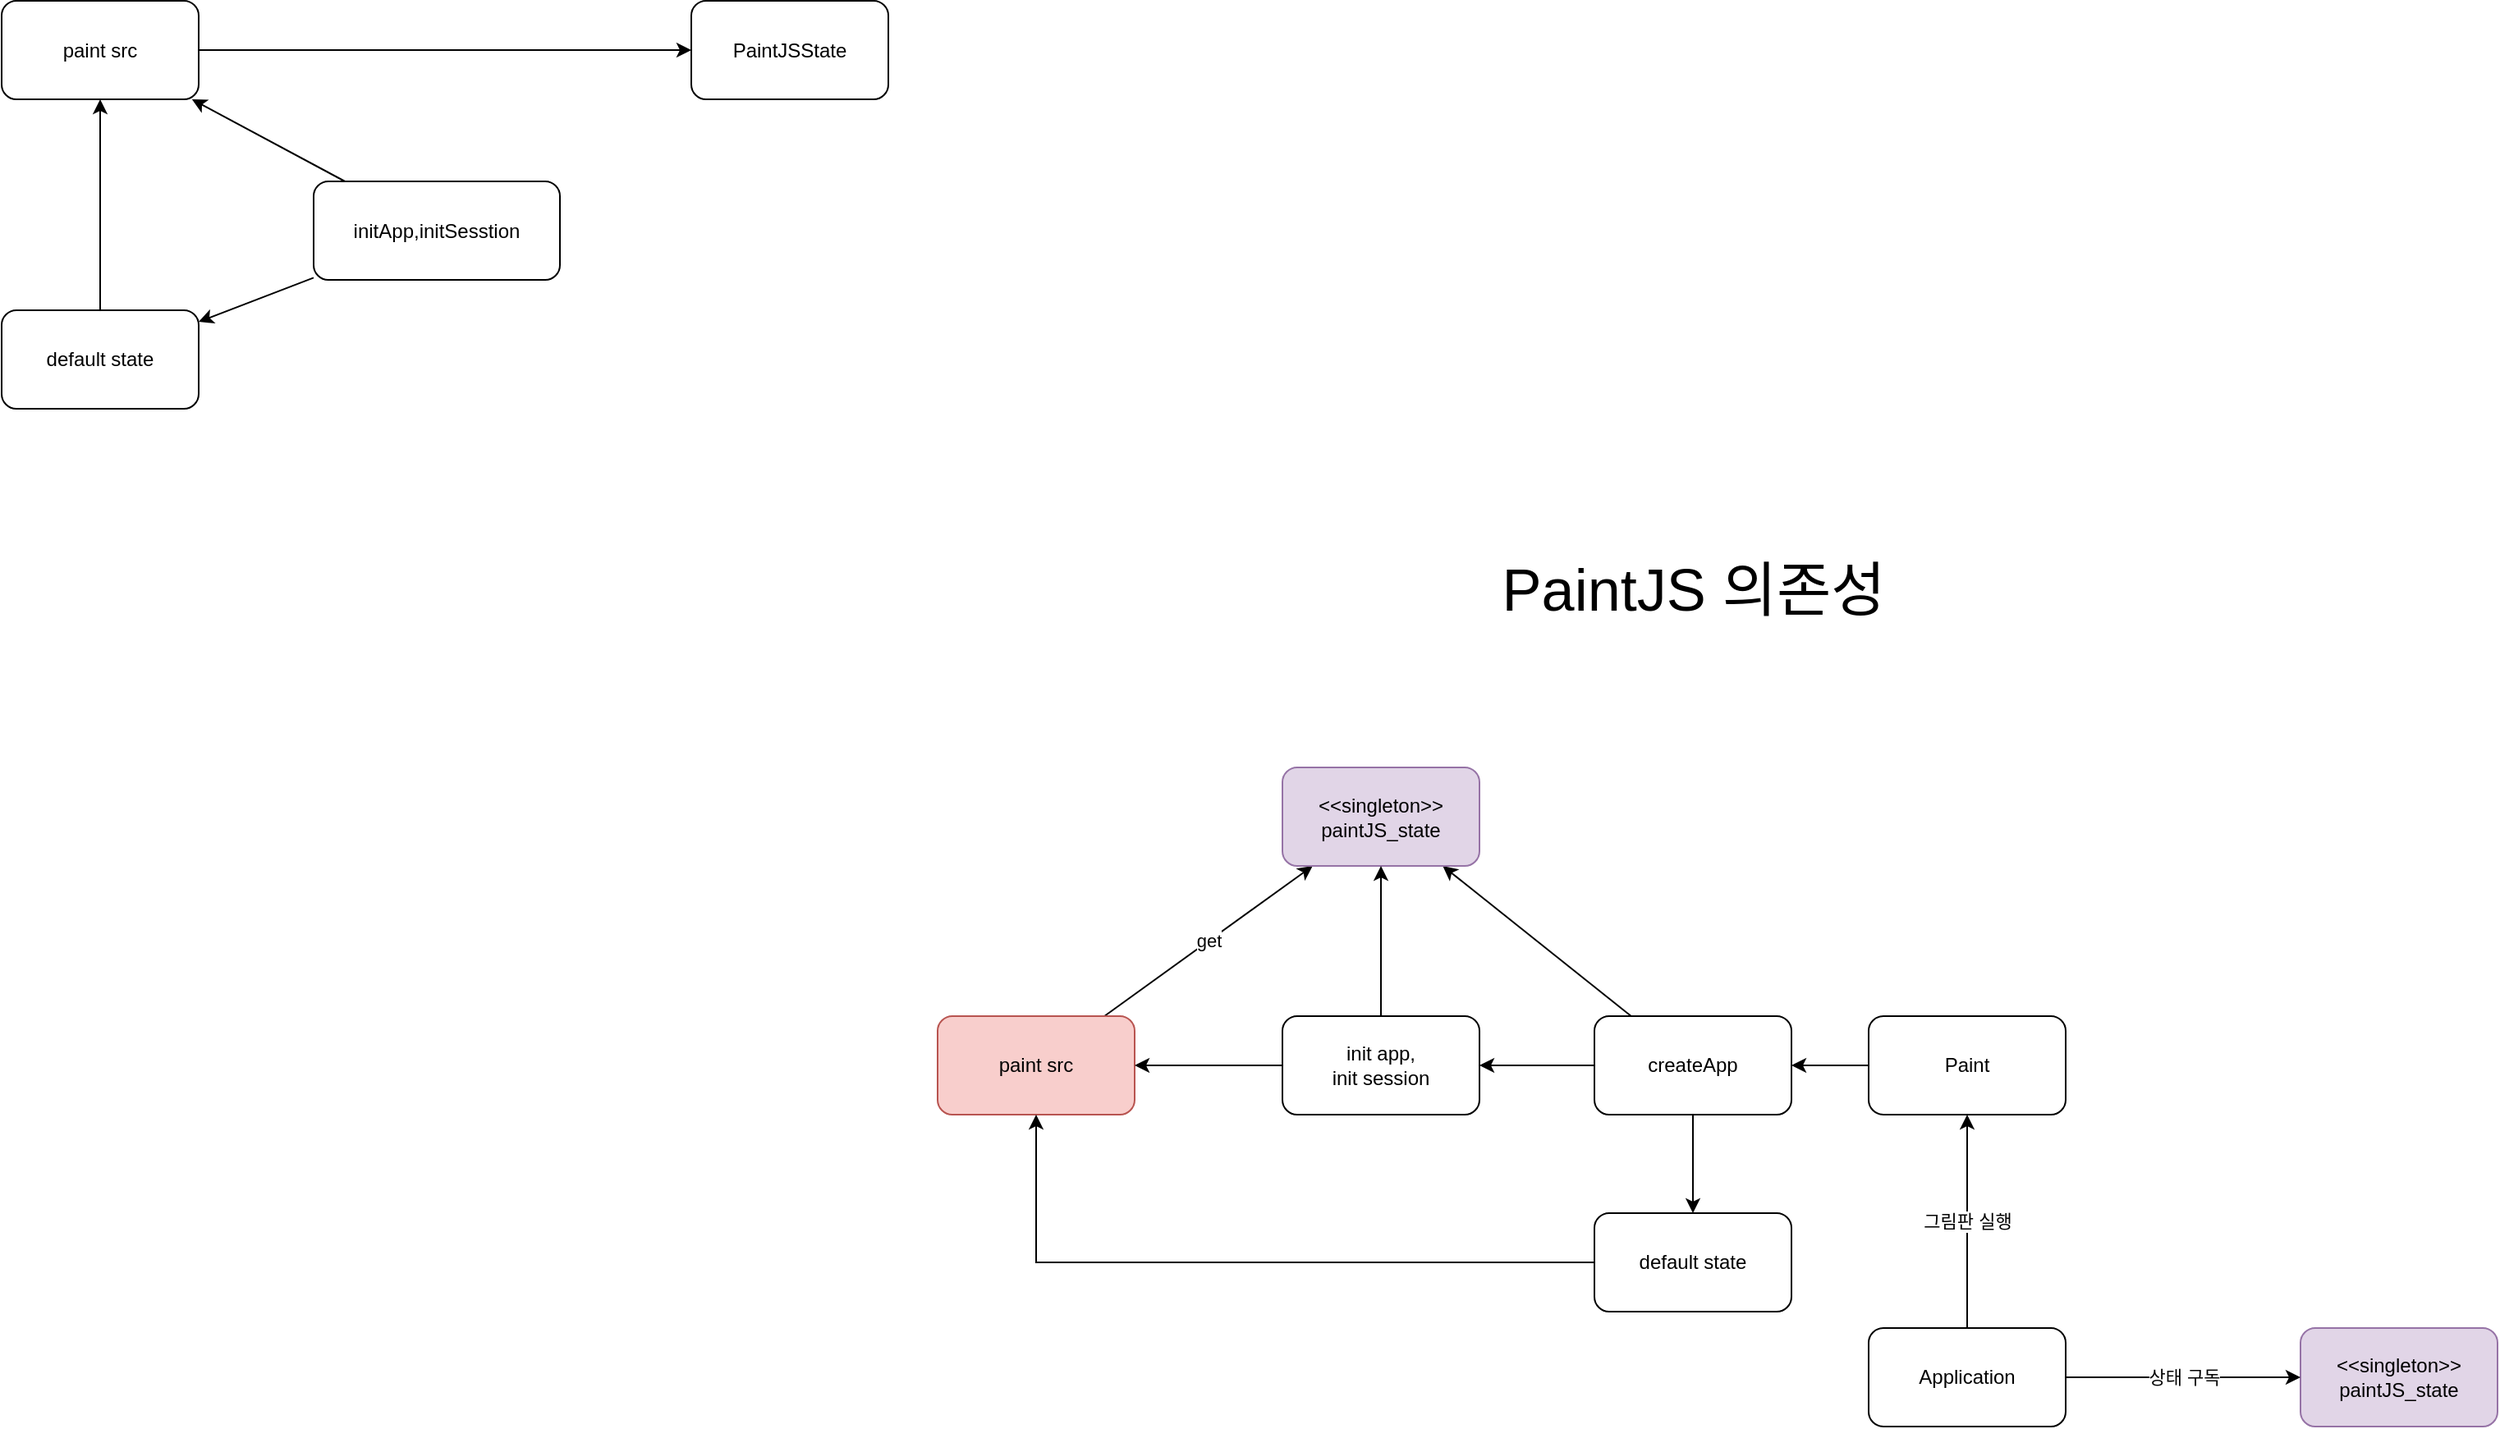 <mxfile version="25.0.1">
  <diagram name="페이지-1" id="R6UscsuwygDOBOQ2WdLZ">
    <mxGraphModel dx="1816" dy="479" grid="1" gridSize="10" guides="1" tooltips="1" connect="1" arrows="1" fold="1" page="1" pageScale="1" pageWidth="827" pageHeight="1169" math="0" shadow="0">
      <root>
        <mxCell id="0" />
        <mxCell id="1" parent="0" />
        <mxCell id="ijIBmjhym2byQwiykt7W-40" value="PaintJSState" style="rounded=1;whiteSpace=wrap;html=1;" parent="1" vertex="1">
          <mxGeometry x="-10" y="41.5" width="120" height="60" as="geometry" />
        </mxCell>
        <mxCell id="ijIBmjhym2byQwiykt7W-41" style="edgeStyle=orthogonalEdgeStyle;rounded=0;orthogonalLoop=1;jettySize=auto;html=1;" parent="1" source="ijIBmjhym2byQwiykt7W-42" target="ijIBmjhym2byQwiykt7W-40" edge="1">
          <mxGeometry relative="1" as="geometry" />
        </mxCell>
        <mxCell id="ijIBmjhym2byQwiykt7W-42" value="paint src" style="rounded=1;whiteSpace=wrap;html=1;" parent="1" vertex="1">
          <mxGeometry x="-430" y="41.5" width="120" height="60" as="geometry" />
        </mxCell>
        <mxCell id="ijIBmjhym2byQwiykt7W-43" style="edgeStyle=orthogonalEdgeStyle;rounded=0;orthogonalLoop=1;jettySize=auto;html=1;" parent="1" source="ijIBmjhym2byQwiykt7W-47" target="ijIBmjhym2byQwiykt7W-42" edge="1">
          <mxGeometry relative="1" as="geometry">
            <mxPoint x="-370" y="231.5" as="sourcePoint" />
          </mxGeometry>
        </mxCell>
        <mxCell id="ijIBmjhym2byQwiykt7W-44" style="rounded=0;orthogonalLoop=1;jettySize=auto;html=1;" parent="1" source="ijIBmjhym2byQwiykt7W-46" target="ijIBmjhym2byQwiykt7W-42" edge="1">
          <mxGeometry relative="1" as="geometry" />
        </mxCell>
        <mxCell id="ijIBmjhym2byQwiykt7W-45" style="rounded=0;orthogonalLoop=1;jettySize=auto;html=1;" parent="1" source="ijIBmjhym2byQwiykt7W-46" target="ijIBmjhym2byQwiykt7W-47" edge="1">
          <mxGeometry relative="1" as="geometry">
            <mxPoint x="-310" y="238.5" as="targetPoint" />
          </mxGeometry>
        </mxCell>
        <mxCell id="ijIBmjhym2byQwiykt7W-46" value="initApp,initSesstion" style="rounded=1;whiteSpace=wrap;html=1;" parent="1" vertex="1">
          <mxGeometry x="-240" y="151.5" width="150" height="60" as="geometry" />
        </mxCell>
        <mxCell id="ijIBmjhym2byQwiykt7W-47" value="default state" style="rounded=1;whiteSpace=wrap;html=1;" parent="1" vertex="1">
          <mxGeometry x="-430" y="230" width="120" height="60" as="geometry" />
        </mxCell>
        <mxCell id="ijIBmjhym2byQwiykt7W-90" style="edgeStyle=orthogonalEdgeStyle;rounded=0;orthogonalLoop=1;jettySize=auto;html=1;" parent="1" source="ijIBmjhym2byQwiykt7W-66" target="ijIBmjhym2byQwiykt7W-89" edge="1">
          <mxGeometry relative="1" as="geometry" />
        </mxCell>
        <mxCell id="ijIBmjhym2byQwiykt7W-66" value="Paint" style="rounded=1;whiteSpace=wrap;html=1;" parent="1" vertex="1">
          <mxGeometry x="707" y="660" width="120" height="60" as="geometry" />
        </mxCell>
        <mxCell id="ijIBmjhym2byQwiykt7W-120" value="get" style="rounded=0;orthogonalLoop=1;jettySize=auto;html=1;" parent="1" source="ijIBmjhym2byQwiykt7W-88" target="ijIBmjhym2byQwiykt7W-112" edge="1">
          <mxGeometry relative="1" as="geometry" />
        </mxCell>
        <mxCell id="ijIBmjhym2byQwiykt7W-88" value="paint src" style="rounded=1;whiteSpace=wrap;html=1;fillColor=#f8cecc;strokeColor=#b85450;" parent="1" vertex="1">
          <mxGeometry x="140" y="660" width="120" height="60" as="geometry" />
        </mxCell>
        <mxCell id="ijIBmjhym2byQwiykt7W-91" style="edgeStyle=orthogonalEdgeStyle;rounded=0;orthogonalLoop=1;jettySize=auto;html=1;" parent="1" source="ijIBmjhym2byQwiykt7W-89" target="XYFyysq1rzf5MoELiQKB-8" edge="1">
          <mxGeometry relative="1" as="geometry">
            <mxPoint x="540" y="790" as="targetPoint" />
          </mxGeometry>
        </mxCell>
        <mxCell id="ijIBmjhym2byQwiykt7W-115" value="" style="rounded=0;orthogonalLoop=1;jettySize=auto;html=1;" parent="1" source="ijIBmjhym2byQwiykt7W-89" target="ijIBmjhym2byQwiykt7W-112" edge="1">
          <mxGeometry relative="1" as="geometry" />
        </mxCell>
        <mxCell id="ijIBmjhym2byQwiykt7W-89" value="createApp" style="rounded=1;whiteSpace=wrap;html=1;" parent="1" vertex="1">
          <mxGeometry x="540" y="660" width="120" height="60" as="geometry" />
        </mxCell>
        <mxCell id="ijIBmjhym2byQwiykt7W-110" value="&amp;lt;&amp;lt;singleton&amp;gt;&amp;gt;&lt;br&gt;paintJS_state" style="rounded=1;whiteSpace=wrap;html=1;fillColor=#e1d5e7;strokeColor=#9673a6;" parent="1" vertex="1">
          <mxGeometry x="970" y="850" width="120" height="60" as="geometry" />
        </mxCell>
        <mxCell id="ijIBmjhym2byQwiykt7W-112" value="&amp;lt;&amp;lt;singleton&amp;gt;&amp;gt;&lt;br&gt;paintJS_state" style="rounded=1;whiteSpace=wrap;html=1;fillColor=#e1d5e7;strokeColor=#9673a6;" parent="1" vertex="1">
          <mxGeometry x="350" y="508.5" width="120" height="60" as="geometry" />
        </mxCell>
        <mxCell id="ijIBmjhym2byQwiykt7W-128" style="rounded=0;orthogonalLoop=1;jettySize=auto;html=1;" parent="1" source="ijIBmjhym2byQwiykt7W-89" target="ijIBmjhym2byQwiykt7W-134" edge="1">
          <mxGeometry relative="1" as="geometry">
            <mxPoint x="670" y="914.029" as="targetPoint" />
            <mxPoint x="600" y="508.5" as="sourcePoint" />
          </mxGeometry>
        </mxCell>
        <mxCell id="XYFyysq1rzf5MoELiQKB-12" style="edgeStyle=orthogonalEdgeStyle;rounded=0;orthogonalLoop=1;jettySize=auto;html=1;" edge="1" parent="1" source="ijIBmjhym2byQwiykt7W-134" target="ijIBmjhym2byQwiykt7W-88">
          <mxGeometry relative="1" as="geometry" />
        </mxCell>
        <mxCell id="ijIBmjhym2byQwiykt7W-134" value="default state" style="rounded=1;whiteSpace=wrap;html=1;" parent="1" vertex="1">
          <mxGeometry x="540" y="780" width="120" height="60" as="geometry" />
        </mxCell>
        <mxCell id="XYFyysq1rzf5MoELiQKB-6" value="상태 구독" style="edgeStyle=orthogonalEdgeStyle;rounded=0;orthogonalLoop=1;jettySize=auto;html=1;" edge="1" parent="1" source="XYFyysq1rzf5MoELiQKB-2" target="ijIBmjhym2byQwiykt7W-110">
          <mxGeometry relative="1" as="geometry" />
        </mxCell>
        <mxCell id="XYFyysq1rzf5MoELiQKB-7" value="그림판 실행" style="edgeStyle=orthogonalEdgeStyle;rounded=0;orthogonalLoop=1;jettySize=auto;html=1;" edge="1" parent="1" source="XYFyysq1rzf5MoELiQKB-2" target="ijIBmjhym2byQwiykt7W-66">
          <mxGeometry relative="1" as="geometry" />
        </mxCell>
        <mxCell id="XYFyysq1rzf5MoELiQKB-2" value="Application" style="rounded=1;whiteSpace=wrap;html=1;" vertex="1" parent="1">
          <mxGeometry x="707" y="850" width="120" height="60" as="geometry" />
        </mxCell>
        <mxCell id="XYFyysq1rzf5MoELiQKB-9" style="edgeStyle=orthogonalEdgeStyle;rounded=0;orthogonalLoop=1;jettySize=auto;html=1;" edge="1" parent="1" source="XYFyysq1rzf5MoELiQKB-8" target="ijIBmjhym2byQwiykt7W-88">
          <mxGeometry relative="1" as="geometry" />
        </mxCell>
        <mxCell id="XYFyysq1rzf5MoELiQKB-10" style="edgeStyle=orthogonalEdgeStyle;rounded=0;orthogonalLoop=1;jettySize=auto;html=1;" edge="1" parent="1" source="XYFyysq1rzf5MoELiQKB-8" target="ijIBmjhym2byQwiykt7W-112">
          <mxGeometry relative="1" as="geometry" />
        </mxCell>
        <mxCell id="XYFyysq1rzf5MoELiQKB-8" value="init app,&lt;div&gt;init session&lt;/div&gt;" style="rounded=1;whiteSpace=wrap;html=1;" vertex="1" parent="1">
          <mxGeometry x="350" y="660" width="120" height="60" as="geometry" />
        </mxCell>
        <mxCell id="XYFyysq1rzf5MoELiQKB-11" value="&lt;font style=&quot;font-size: 36px;&quot;&gt;PaintJS 의존성&lt;/font&gt;" style="text;html=1;align=center;verticalAlign=middle;resizable=0;points=[];autosize=1;strokeColor=none;fillColor=none;" vertex="1" parent="1">
          <mxGeometry x="465" y="370" width="270" height="60" as="geometry" />
        </mxCell>
      </root>
    </mxGraphModel>
  </diagram>
</mxfile>
